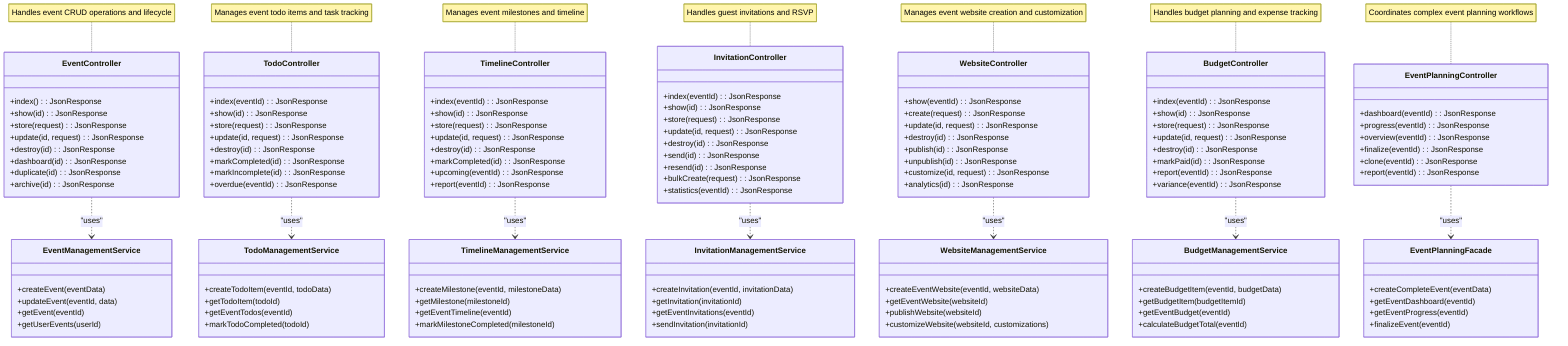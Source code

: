 classDiagram
    direction TB
    
    %% =============== EVENT PLANNING CONTROLLERS (API LAYER) ===============

    %% -------------- Service Layer References (External) --------------
    class EventManagementService {
        +createEvent(eventData)
        +updateEvent(eventId, data)
        +getEvent(eventId)
        +getUserEvents(userId)
    }

    class TodoManagementService {
        +createTodoItem(eventId, todoData)
        +getTodoItem(todoId)
        +getEventTodos(eventId)
        +markTodoCompleted(todoId)
    }

    class TimelineManagementService {
        +createMilestone(eventId, milestoneData)
        +getMilestone(milestoneId)
        +getEventTimeline(eventId)
        +markMilestoneCompleted(milestoneId)
    }

    class InvitationManagementService {
        +createInvitation(eventId, invitationData)
        +getInvitation(invitationId)
        +getEventInvitations(eventId)
        +sendInvitation(invitationId)
    }

    class WebsiteManagementService {
        +createEventWebsite(eventId, websiteData)
        +getEventWebsite(websiteId)
        +publishWebsite(websiteId)
        +customizeWebsite(websiteId, customizations)
    }

    class BudgetManagementService {
        +createBudgetItem(eventId, budgetData)
        +getBudgetItem(budgetItemId)
        +getEventBudget(eventId)
        +calculateBudgetTotal(eventId)
    }

    class EventPlanningFacade {
        +createCompleteEvent(eventData)
        +getEventDashboard(eventId)
        +getEventProgress(eventId)
        +finalizeEvent(eventId)
    }

    %% -------------- MVC Controllers --------------
    class EventController {
        +index() : JsonResponse
        +show(id) : JsonResponse
        +store(request) : JsonResponse
        +update(id, request) : JsonResponse
        +destroy(id) : JsonResponse
        +dashboard(id) : JsonResponse
        +duplicate(id) : JsonResponse
        +archive(id) : JsonResponse
    }

    class TodoController {
        +index(eventId) : JsonResponse
        +show(id) : JsonResponse
        +store(request) : JsonResponse
        +update(id, request) : JsonResponse
        +destroy(id) : JsonResponse
        +markCompleted(id) : JsonResponse
        +markIncomplete(id) : JsonResponse
        +overdue(eventId) : JsonResponse
    }

    class TimelineController {
        +index(eventId) : JsonResponse
        +show(id) : JsonResponse
        +store(request) : JsonResponse
        +update(id, request) : JsonResponse
        +destroy(id) : JsonResponse
        +markCompleted(id) : JsonResponse
        +upcoming(eventId) : JsonResponse
        +report(eventId) : JsonResponse
    }

    class InvitationController {
        +index(eventId) : JsonResponse
        +show(id) : JsonResponse
        +store(request) : JsonResponse
        +update(id, request) : JsonResponse
        +destroy(id) : JsonResponse
        +send(id) : JsonResponse
        +resend(id) : JsonResponse
        +bulkCreate(request) : JsonResponse
        +statistics(eventId) : JsonResponse
    }

    class WebsiteController {
        +show(eventId) : JsonResponse
        +create(request) : JsonResponse
        +update(id, request) : JsonResponse
        +destroy(id) : JsonResponse
        +publish(id) : JsonResponse
        +unpublish(id) : JsonResponse
        +customize(id, request) : JsonResponse
        +analytics(id) : JsonResponse
    }

    class BudgetController {
        +index(eventId) : JsonResponse
        +show(id) : JsonResponse
        +store(request) : JsonResponse
        +update(id, request) : JsonResponse
        +destroy(id) : JsonResponse
        +markPaid(id) : JsonResponse
        +report(eventId) : JsonResponse
        +variance(eventId) : JsonResponse
    }

    class EventPlanningController {
        +dashboard(eventId) : JsonResponse
        +progress(eventId) : JsonResponse
        +overview(eventId) : JsonResponse
        +finalize(eventId) : JsonResponse
        +clone(eventId) : JsonResponse
        +report(eventId) : JsonResponse
    }

    %% =============== RELATIONSHIPS (Controller → Service ONLY) ===============

    %% Controller Dependencies
    EventController ..> EventManagementService : "uses"
    TodoController ..> TodoManagementService : "uses"
    TimelineController ..> TimelineManagementService : "uses"
    InvitationController ..> InvitationManagementService : "uses"
    WebsiteController ..> WebsiteManagementService : "uses"
    BudgetController ..> BudgetManagementService : "uses"
    EventPlanningController ..> EventPlanningFacade : "uses"

    %% =============== NOTES ===============
    note for EventController "Handles event CRUD operations and lifecycle"
    note for TodoController "Manages event todo items and task tracking"
    note for TimelineController "Manages event milestones and timeline"
    note for InvitationController "Handles guest invitations and RSVP"
    note for WebsiteController "Manages event website creation and customization"
    note for BudgetController "Handles budget planning and expense tracking"
    note for EventPlanningController "Coordinates complex event planning workflows"